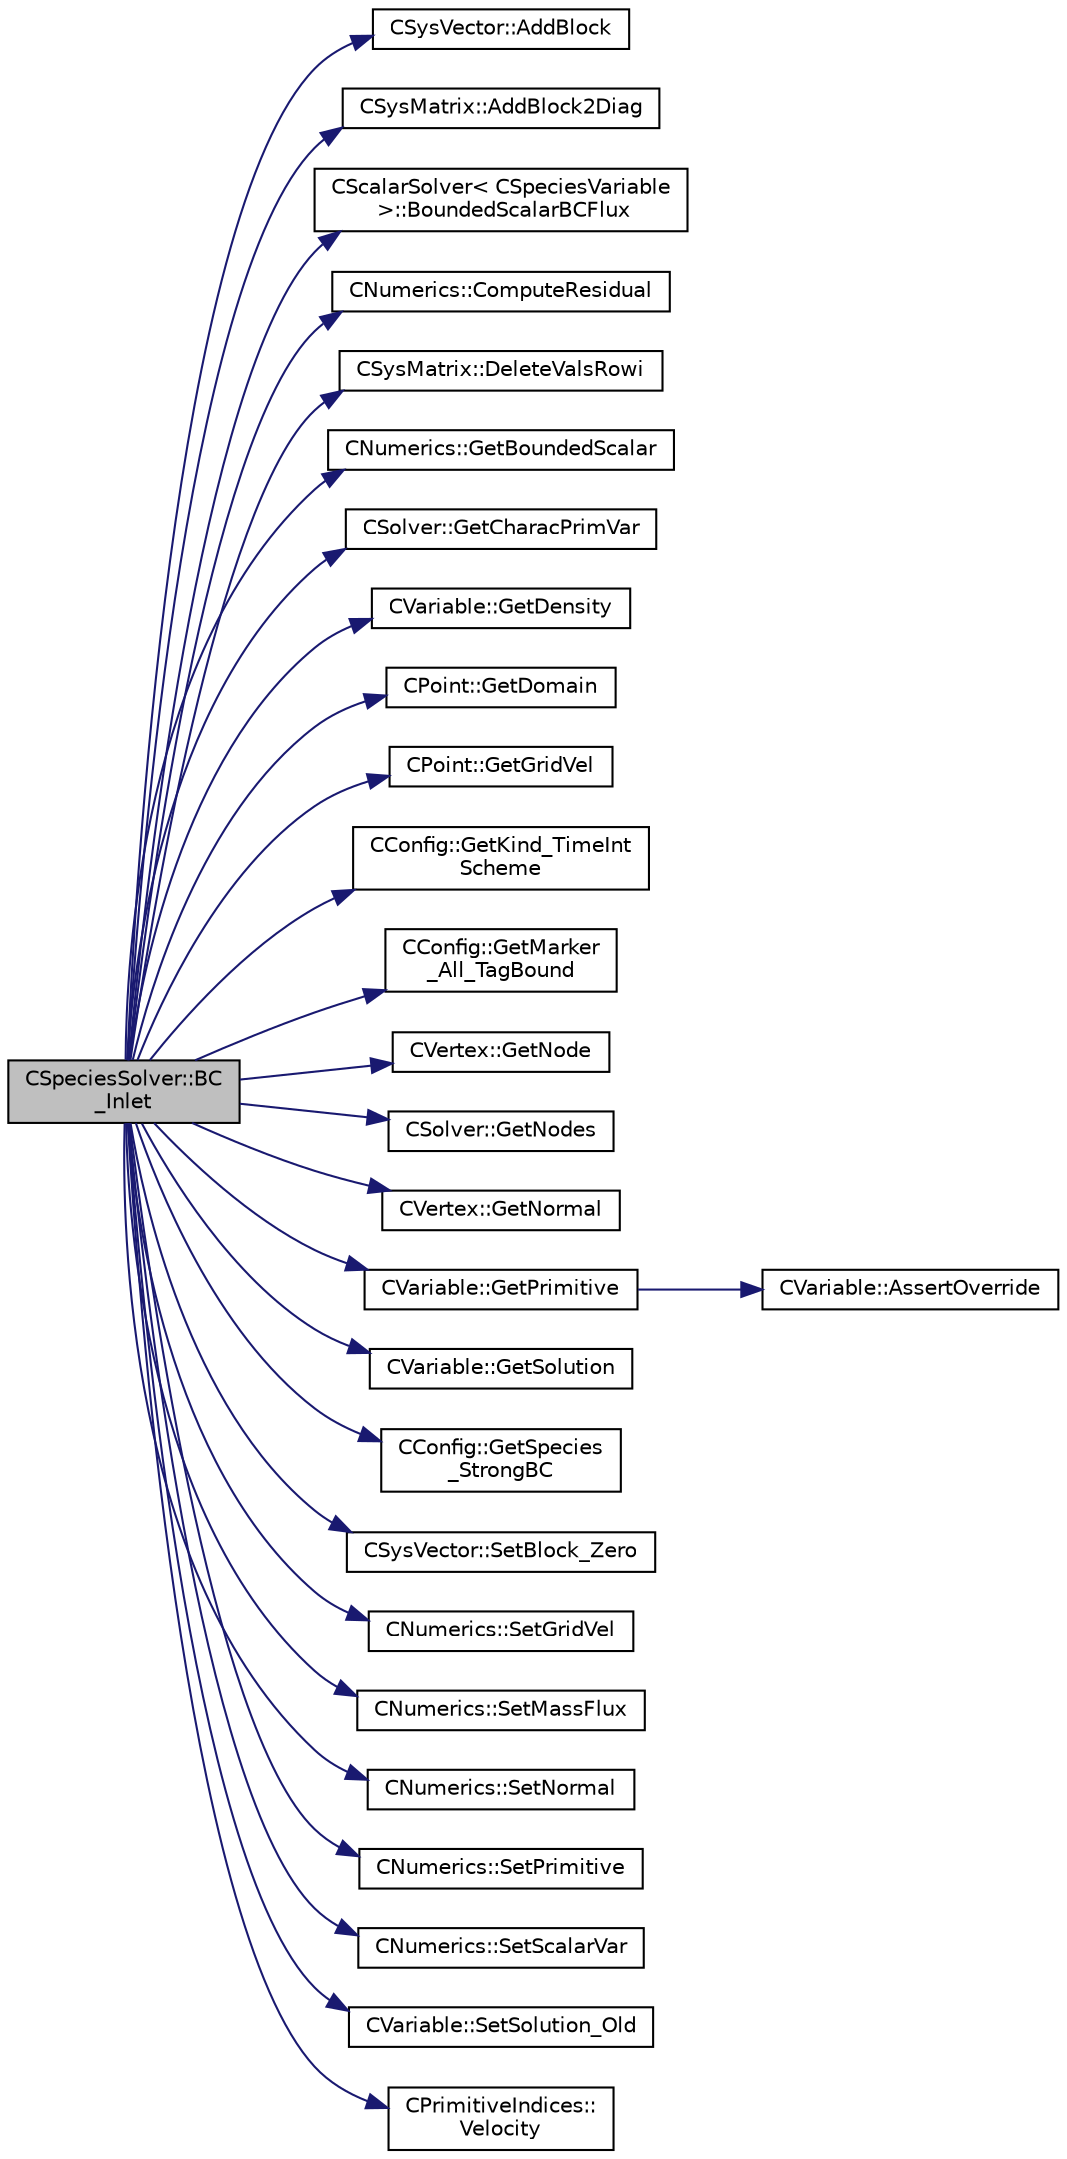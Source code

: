 digraph "CSpeciesSolver::BC_Inlet"
{
 // LATEX_PDF_SIZE
  edge [fontname="Helvetica",fontsize="10",labelfontname="Helvetica",labelfontsize="10"];
  node [fontname="Helvetica",fontsize="10",shape=record];
  rankdir="LR";
  Node1 [label="CSpeciesSolver::BC\l_Inlet",height=0.2,width=0.4,color="black", fillcolor="grey75", style="filled", fontcolor="black",tooltip="Impose the inlet boundary condition."];
  Node1 -> Node2 [color="midnightblue",fontsize="10",style="solid",fontname="Helvetica"];
  Node2 [label="CSysVector::AddBlock",height=0.2,width=0.4,color="black", fillcolor="white", style="filled",URL="$classCSysVector.html#aa463275cba394503a9778529fdaa4494",tooltip="Add \"block\" to the vector, see SetBlock."];
  Node1 -> Node3 [color="midnightblue",fontsize="10",style="solid",fontname="Helvetica"];
  Node3 [label="CSysMatrix::AddBlock2Diag",height=0.2,width=0.4,color="black", fillcolor="white", style="filled",URL="$classCSysMatrix.html#a5a4ef7eeb7f009450f575660108ed7be",tooltip="Non overwrite version of SetBlock2Diag, also with scaling."];
  Node1 -> Node4 [color="midnightblue",fontsize="10",style="solid",fontname="Helvetica"];
  Node4 [label="CScalarSolver\< CSpeciesVariable\l \>::BoundedScalarBCFlux",height=0.2,width=0.4,color="black", fillcolor="white", style="filled",URL="$classCScalarSolver.html#a84d924cabf82cfc8816045460af7dec2",tooltip="Applies a convective flux correction to negate the effects of flow divergence at a BC node."];
  Node1 -> Node5 [color="midnightblue",fontsize="10",style="solid",fontname="Helvetica"];
  Node5 [label="CNumerics::ComputeResidual",height=0.2,width=0.4,color="black", fillcolor="white", style="filled",URL="$classCNumerics.html#aa0ca13663a047ef2640b377b33875e29",tooltip="Compute the numerical residual."];
  Node1 -> Node6 [color="midnightblue",fontsize="10",style="solid",fontname="Helvetica"];
  Node6 [label="CSysMatrix::DeleteValsRowi",height=0.2,width=0.4,color="black", fillcolor="white", style="filled",URL="$classCSysMatrix.html#a9473b0224c9b9a2749571db0bbd22a70",tooltip="Deletes the values of the row i of the sparse matrix."];
  Node1 -> Node7 [color="midnightblue",fontsize="10",style="solid",fontname="Helvetica"];
  Node7 [label="CNumerics::GetBoundedScalar",height=0.2,width=0.4,color="black", fillcolor="white", style="filled",URL="$classCNumerics.html#a2205376a2acee6fb1ca2e84c4ada306b",tooltip="Obtain information on bounded scalar problem."];
  Node1 -> Node8 [color="midnightblue",fontsize="10",style="solid",fontname="Helvetica"];
  Node8 [label="CSolver::GetCharacPrimVar",height=0.2,width=0.4,color="black", fillcolor="white", style="filled",URL="$classCSolver.html#a7a7d35d9dfcf55d7b8fa971e564b0141",tooltip="A virtual member."];
  Node1 -> Node9 [color="midnightblue",fontsize="10",style="solid",fontname="Helvetica"];
  Node9 [label="CVariable::GetDensity",height=0.2,width=0.4,color="black", fillcolor="white", style="filled",URL="$classCVariable.html#a4892ca545884011b7903a8e35c43b43f",tooltip="A virtual member."];
  Node1 -> Node10 [color="midnightblue",fontsize="10",style="solid",fontname="Helvetica"];
  Node10 [label="CPoint::GetDomain",height=0.2,width=0.4,color="black", fillcolor="white", style="filled",URL="$classCPoint.html#aa58a27b602e47ddcad22ae74a5c6bc81",tooltip="For parallel computation, its indicates if a point must be computed or not."];
  Node1 -> Node11 [color="midnightblue",fontsize="10",style="solid",fontname="Helvetica"];
  Node11 [label="CPoint::GetGridVel",height=0.2,width=0.4,color="black", fillcolor="white", style="filled",URL="$classCPoint.html#a65d855a9c2ad2971546038b34acd5b92",tooltip="Get the value of the grid velocity at the point."];
  Node1 -> Node12 [color="midnightblue",fontsize="10",style="solid",fontname="Helvetica"];
  Node12 [label="CConfig::GetKind_TimeInt\lScheme",height=0.2,width=0.4,color="black", fillcolor="white", style="filled",URL="$classCConfig.html#ad16f71356f146b530fb1fbb45444525c",tooltip="Get the kind of time integration method."];
  Node1 -> Node13 [color="midnightblue",fontsize="10",style="solid",fontname="Helvetica"];
  Node13 [label="CConfig::GetMarker\l_All_TagBound",height=0.2,width=0.4,color="black", fillcolor="white", style="filled",URL="$classCConfig.html#ab8c9c1f45950a29355be4ff357049440",tooltip="Get the index of the surface defined in the geometry file."];
  Node1 -> Node14 [color="midnightblue",fontsize="10",style="solid",fontname="Helvetica"];
  Node14 [label="CVertex::GetNode",height=0.2,width=0.4,color="black", fillcolor="white", style="filled",URL="$classCVertex.html#ad568da06e7191358d3a09a1bee71cdb5",tooltip="Get the node of the vertex."];
  Node1 -> Node15 [color="midnightblue",fontsize="10",style="solid",fontname="Helvetica"];
  Node15 [label="CSolver::GetNodes",height=0.2,width=0.4,color="black", fillcolor="white", style="filled",URL="$classCSolver.html#af3198e52a2ea377bb765647b5e697197",tooltip="Allow outside access to the nodes of the solver, containing conservatives, primitives,..."];
  Node1 -> Node16 [color="midnightblue",fontsize="10",style="solid",fontname="Helvetica"];
  Node16 [label="CVertex::GetNormal",height=0.2,width=0.4,color="black", fillcolor="white", style="filled",URL="$classCVertex.html#a57cacfe764770e6c0e54c278cb584f7c",tooltip="Copy the the normal vector of a face."];
  Node1 -> Node17 [color="midnightblue",fontsize="10",style="solid",fontname="Helvetica"];
  Node17 [label="CVariable::GetPrimitive",height=0.2,width=0.4,color="black", fillcolor="white", style="filled",URL="$classCVariable.html#a634a803b0d397aec7a44420cd5159079",tooltip="Get the primitive variables for all points."];
  Node17 -> Node18 [color="midnightblue",fontsize="10",style="solid",fontname="Helvetica"];
  Node18 [label="CVariable::AssertOverride",height=0.2,width=0.4,color="black", fillcolor="white", style="filled",URL="$classCVariable.html#a57eb0e83f25f08d544f92b75e3f8b617",tooltip=" "];
  Node1 -> Node19 [color="midnightblue",fontsize="10",style="solid",fontname="Helvetica"];
  Node19 [label="CVariable::GetSolution",height=0.2,width=0.4,color="black", fillcolor="white", style="filled",URL="$classCVariable.html#a261483e39c23c1de7cb9aea7e917c121",tooltip="Get the solution."];
  Node1 -> Node20 [color="midnightblue",fontsize="10",style="solid",fontname="Helvetica"];
  Node20 [label="CConfig::GetSpecies\l_StrongBC",height=0.2,width=0.4,color="black", fillcolor="white", style="filled",URL="$classCConfig.html#a204434527262c388b2b886d78f47889f",tooltip="Get the flag for using strong BC's for in- and outlets in the species solver."];
  Node1 -> Node21 [color="midnightblue",fontsize="10",style="solid",fontname="Helvetica"];
  Node21 [label="CSysVector::SetBlock_Zero",height=0.2,width=0.4,color="black", fillcolor="white", style="filled",URL="$classCSysVector.html#a9990ad4ea225c98a1af50e00fecbc56f",tooltip="Set the values to zero for one block."];
  Node1 -> Node22 [color="midnightblue",fontsize="10",style="solid",fontname="Helvetica"];
  Node22 [label="CNumerics::SetGridVel",height=0.2,width=0.4,color="black", fillcolor="white", style="filled",URL="$classCNumerics.html#a3f116b5718153aefee7a22735797af29",tooltip="Set the velocity of the computational grid."];
  Node1 -> Node23 [color="midnightblue",fontsize="10",style="solid",fontname="Helvetica"];
  Node23 [label="CNumerics::SetMassFlux",height=0.2,width=0.4,color="black", fillcolor="white", style="filled",URL="$classCNumerics.html#ab8090a20c3e38ee98e710dc5f2828459",tooltip="SetMassFlux."];
  Node1 -> Node24 [color="midnightblue",fontsize="10",style="solid",fontname="Helvetica"];
  Node24 [label="CNumerics::SetNormal",height=0.2,width=0.4,color="black", fillcolor="white", style="filled",URL="$classCNumerics.html#a93fd2262832ae5081317548f2f9cdbb3",tooltip="Set the value of the normal vector to the face between two points."];
  Node1 -> Node25 [color="midnightblue",fontsize="10",style="solid",fontname="Helvetica"];
  Node25 [label="CNumerics::SetPrimitive",height=0.2,width=0.4,color="black", fillcolor="white", style="filled",URL="$classCNumerics.html#a028c500ba7ce96d3af061fc8218f76f1",tooltip="Set the value of the primitive variables."];
  Node1 -> Node26 [color="midnightblue",fontsize="10",style="solid",fontname="Helvetica"];
  Node26 [label="CNumerics::SetScalarVar",height=0.2,width=0.4,color="black", fillcolor="white", style="filled",URL="$classCNumerics.html#a6e1c4dea51983cbe489762bd43bae41d",tooltip="Set the value of the scalar variable."];
  Node1 -> Node27 [color="midnightblue",fontsize="10",style="solid",fontname="Helvetica"];
  Node27 [label="CVariable::SetSolution_Old",height=0.2,width=0.4,color="black", fillcolor="white", style="filled",URL="$classCVariable.html#a6ee4d8d450971204cc054a33d6473732",tooltip="Set the value of the old solution."];
  Node1 -> Node28 [color="midnightblue",fontsize="10",style="solid",fontname="Helvetica"];
  Node28 [label="CPrimitiveIndices::\lVelocity",height=0.2,width=0.4,color="black", fillcolor="white", style="filled",URL="$structCPrimitiveIndices.html#abb39999cd1ccb638d5cc790ba56e48b2",tooltip=" "];
}
